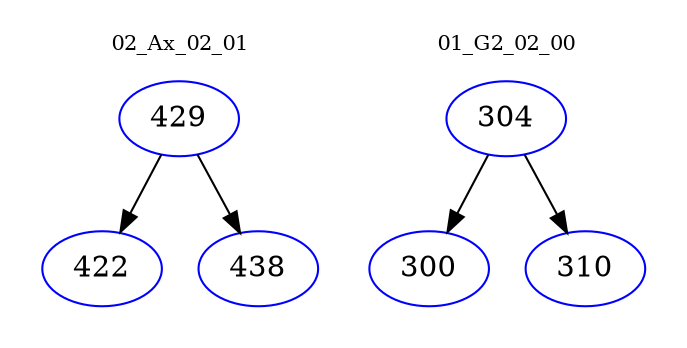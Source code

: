 digraph{
subgraph cluster_0 {
color = white
label = "02_Ax_02_01";
fontsize=10;
T0_429 [label="429", color="blue"]
T0_429 -> T0_422 [color="black"]
T0_422 [label="422", color="blue"]
T0_429 -> T0_438 [color="black"]
T0_438 [label="438", color="blue"]
}
subgraph cluster_1 {
color = white
label = "01_G2_02_00";
fontsize=10;
T1_304 [label="304", color="blue"]
T1_304 -> T1_300 [color="black"]
T1_300 [label="300", color="blue"]
T1_304 -> T1_310 [color="black"]
T1_310 [label="310", color="blue"]
}
}
